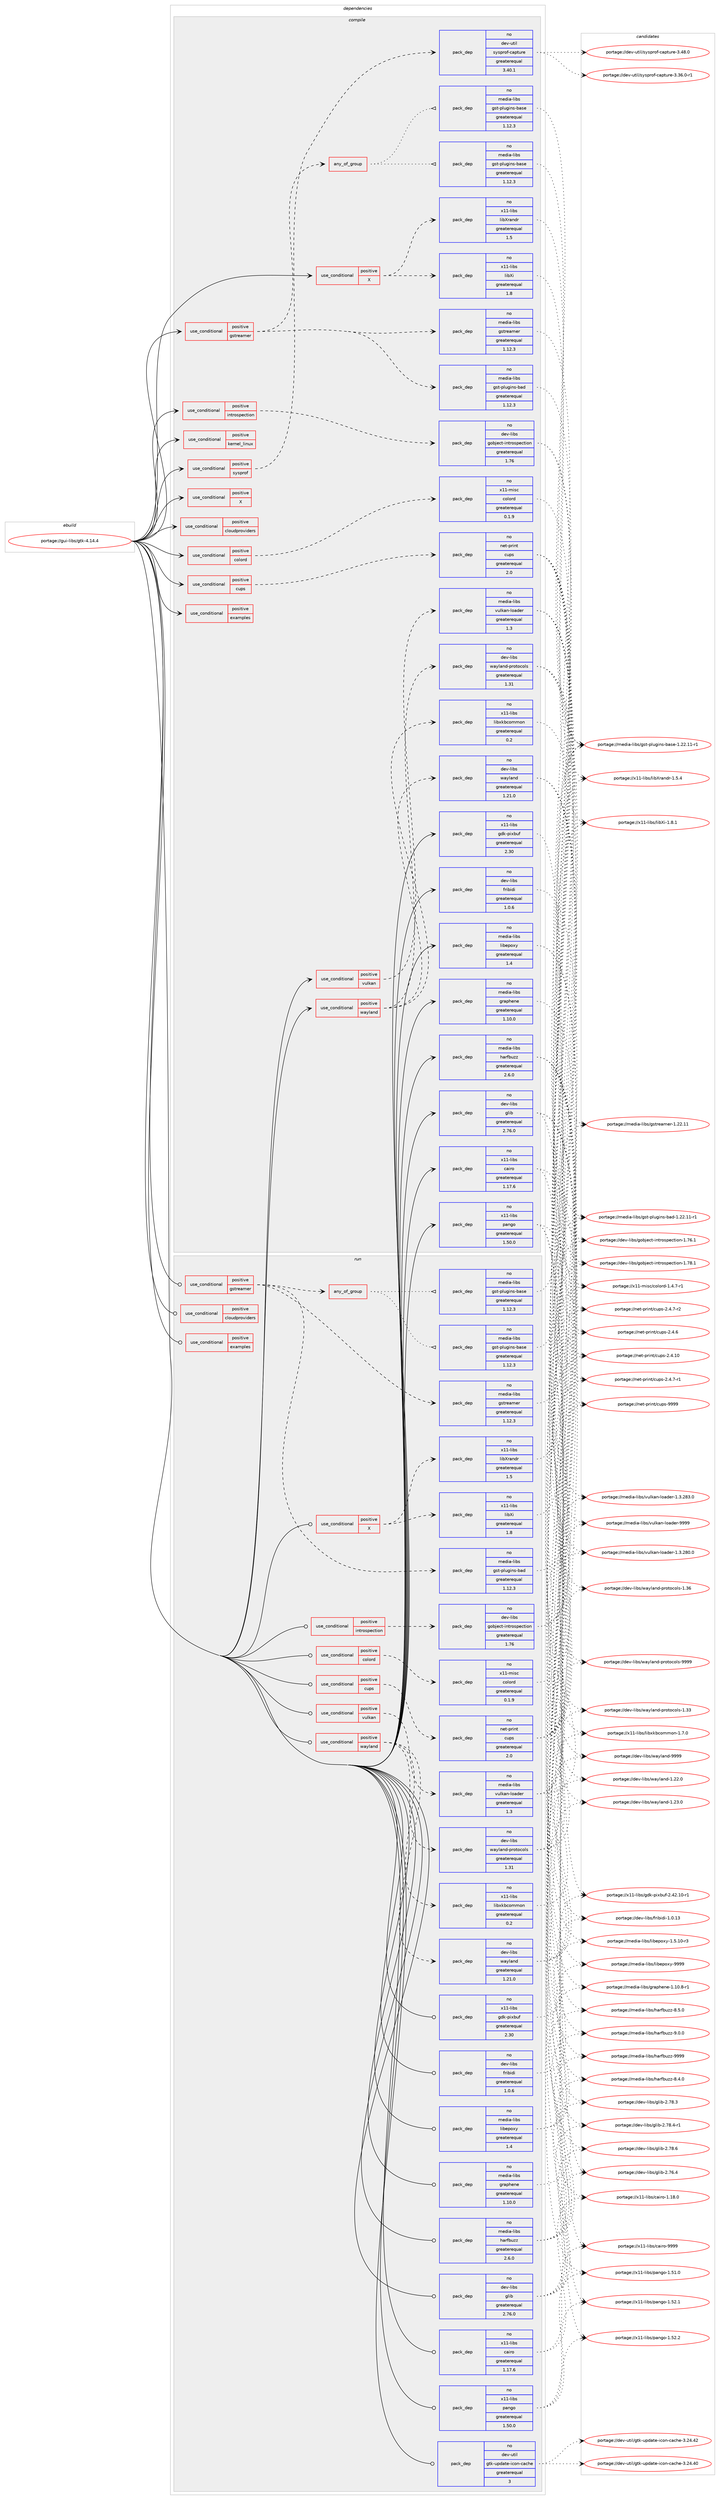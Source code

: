 digraph prolog {

# *************
# Graph options
# *************

newrank=true;
concentrate=true;
compound=true;
graph [rankdir=LR,fontname=Helvetica,fontsize=10,ranksep=1.5];#, ranksep=2.5, nodesep=0.2];
edge  [arrowhead=vee];
node  [fontname=Helvetica,fontsize=10];

# **********
# The ebuild
# **********

subgraph cluster_leftcol {
color=gray;
rank=same;
label=<<i>ebuild</i>>;
id [label="portage://gui-libs/gtk-4.14.4", color=red, width=4, href="../gui-libs/gtk-4.14.4.svg"];
}

# ****************
# The dependencies
# ****************

subgraph cluster_midcol {
color=gray;
label=<<i>dependencies</i>>;
subgraph cluster_compile {
fillcolor="#eeeeee";
style=filled;
label=<<i>compile</i>>;
subgraph cond64969 {
dependency121335 [label=<<TABLE BORDER="0" CELLBORDER="1" CELLSPACING="0" CELLPADDING="4"><TR><TD ROWSPAN="3" CELLPADDING="10">use_conditional</TD></TR><TR><TD>positive</TD></TR><TR><TD>X</TD></TR></TABLE>>, shape=none, color=red];
# *** BEGIN UNKNOWN DEPENDENCY TYPE (TODO) ***
# dependency121335 -> package_dependency(portage://gui-libs/gtk-4.14.4,install,no,media-libs,fontconfig,none,[,,],[],[])
# *** END UNKNOWN DEPENDENCY TYPE (TODO) ***

# *** BEGIN UNKNOWN DEPENDENCY TYPE (TODO) ***
# dependency121335 -> package_dependency(portage://gui-libs/gtk-4.14.4,install,no,media-libs,mesa,none,[,,],[],[use(enable(X),positive)])
# *** END UNKNOWN DEPENDENCY TYPE (TODO) ***

# *** BEGIN UNKNOWN DEPENDENCY TYPE (TODO) ***
# dependency121335 -> package_dependency(portage://gui-libs/gtk-4.14.4,install,no,x11-libs,libX11,none,[,,],[],[])
# *** END UNKNOWN DEPENDENCY TYPE (TODO) ***

subgraph pack54815 {
dependency121336 [label=<<TABLE BORDER="0" CELLBORDER="1" CELLSPACING="0" CELLPADDING="4" WIDTH="220"><TR><TD ROWSPAN="6" CELLPADDING="30">pack_dep</TD></TR><TR><TD WIDTH="110">no</TD></TR><TR><TD>x11-libs</TD></TR><TR><TD>libXi</TD></TR><TR><TD>greaterequal</TD></TR><TR><TD>1.8</TD></TR></TABLE>>, shape=none, color=blue];
}
dependency121335:e -> dependency121336:w [weight=20,style="dashed",arrowhead="vee"];
# *** BEGIN UNKNOWN DEPENDENCY TYPE (TODO) ***
# dependency121335 -> package_dependency(portage://gui-libs/gtk-4.14.4,install,no,x11-libs,libXext,none,[,,],[],[])
# *** END UNKNOWN DEPENDENCY TYPE (TODO) ***

subgraph pack54816 {
dependency121337 [label=<<TABLE BORDER="0" CELLBORDER="1" CELLSPACING="0" CELLPADDING="4" WIDTH="220"><TR><TD ROWSPAN="6" CELLPADDING="30">pack_dep</TD></TR><TR><TD WIDTH="110">no</TD></TR><TR><TD>x11-libs</TD></TR><TR><TD>libXrandr</TD></TR><TR><TD>greaterequal</TD></TR><TR><TD>1.5</TD></TR></TABLE>>, shape=none, color=blue];
}
dependency121335:e -> dependency121337:w [weight=20,style="dashed",arrowhead="vee"];
# *** BEGIN UNKNOWN DEPENDENCY TYPE (TODO) ***
# dependency121335 -> package_dependency(portage://gui-libs/gtk-4.14.4,install,no,x11-libs,libXcursor,none,[,,],[],[])
# *** END UNKNOWN DEPENDENCY TYPE (TODO) ***

# *** BEGIN UNKNOWN DEPENDENCY TYPE (TODO) ***
# dependency121335 -> package_dependency(portage://gui-libs/gtk-4.14.4,install,no,x11-libs,libXfixes,none,[,,],[],[])
# *** END UNKNOWN DEPENDENCY TYPE (TODO) ***

# *** BEGIN UNKNOWN DEPENDENCY TYPE (TODO) ***
# dependency121335 -> package_dependency(portage://gui-libs/gtk-4.14.4,install,no,x11-libs,libXdamage,none,[,,],[],[])
# *** END UNKNOWN DEPENDENCY TYPE (TODO) ***

# *** BEGIN UNKNOWN DEPENDENCY TYPE (TODO) ***
# dependency121335 -> package_dependency(portage://gui-libs/gtk-4.14.4,install,no,x11-libs,libXinerama,none,[,,],[],[])
# *** END UNKNOWN DEPENDENCY TYPE (TODO) ***

}
id:e -> dependency121335:w [weight=20,style="solid",arrowhead="vee"];
subgraph cond64970 {
dependency121338 [label=<<TABLE BORDER="0" CELLBORDER="1" CELLSPACING="0" CELLPADDING="4"><TR><TD ROWSPAN="3" CELLPADDING="10">use_conditional</TD></TR><TR><TD>positive</TD></TR><TR><TD>X</TD></TR></TABLE>>, shape=none, color=red];
# *** BEGIN UNKNOWN DEPENDENCY TYPE (TODO) ***
# dependency121338 -> package_dependency(portage://gui-libs/gtk-4.14.4,install,no,x11-base,xorg-proto,none,[,,],[],[])
# *** END UNKNOWN DEPENDENCY TYPE (TODO) ***

}
id:e -> dependency121338:w [weight=20,style="solid",arrowhead="vee"];
subgraph cond64971 {
dependency121339 [label=<<TABLE BORDER="0" CELLBORDER="1" CELLSPACING="0" CELLPADDING="4"><TR><TD ROWSPAN="3" CELLPADDING="10">use_conditional</TD></TR><TR><TD>positive</TD></TR><TR><TD>cloudproviders</TD></TR></TABLE>>, shape=none, color=red];
# *** BEGIN UNKNOWN DEPENDENCY TYPE (TODO) ***
# dependency121339 -> package_dependency(portage://gui-libs/gtk-4.14.4,install,no,net-libs,libcloudproviders,none,[,,],[],[])
# *** END UNKNOWN DEPENDENCY TYPE (TODO) ***

}
id:e -> dependency121339:w [weight=20,style="solid",arrowhead="vee"];
subgraph cond64972 {
dependency121340 [label=<<TABLE BORDER="0" CELLBORDER="1" CELLSPACING="0" CELLPADDING="4"><TR><TD ROWSPAN="3" CELLPADDING="10">use_conditional</TD></TR><TR><TD>positive</TD></TR><TR><TD>colord</TD></TR></TABLE>>, shape=none, color=red];
subgraph pack54817 {
dependency121341 [label=<<TABLE BORDER="0" CELLBORDER="1" CELLSPACING="0" CELLPADDING="4" WIDTH="220"><TR><TD ROWSPAN="6" CELLPADDING="30">pack_dep</TD></TR><TR><TD WIDTH="110">no</TD></TR><TR><TD>x11-misc</TD></TR><TR><TD>colord</TD></TR><TR><TD>greaterequal</TD></TR><TR><TD>0.1.9</TD></TR></TABLE>>, shape=none, color=blue];
}
dependency121340:e -> dependency121341:w [weight=20,style="dashed",arrowhead="vee"];
}
id:e -> dependency121340:w [weight=20,style="solid",arrowhead="vee"];
subgraph cond64973 {
dependency121342 [label=<<TABLE BORDER="0" CELLBORDER="1" CELLSPACING="0" CELLPADDING="4"><TR><TD ROWSPAN="3" CELLPADDING="10">use_conditional</TD></TR><TR><TD>positive</TD></TR><TR><TD>cups</TD></TR></TABLE>>, shape=none, color=red];
subgraph pack54818 {
dependency121343 [label=<<TABLE BORDER="0" CELLBORDER="1" CELLSPACING="0" CELLPADDING="4" WIDTH="220"><TR><TD ROWSPAN="6" CELLPADDING="30">pack_dep</TD></TR><TR><TD WIDTH="110">no</TD></TR><TR><TD>net-print</TD></TR><TR><TD>cups</TD></TR><TR><TD>greaterequal</TD></TR><TR><TD>2.0</TD></TR></TABLE>>, shape=none, color=blue];
}
dependency121342:e -> dependency121343:w [weight=20,style="dashed",arrowhead="vee"];
}
id:e -> dependency121342:w [weight=20,style="solid",arrowhead="vee"];
subgraph cond64974 {
dependency121344 [label=<<TABLE BORDER="0" CELLBORDER="1" CELLSPACING="0" CELLPADDING="4"><TR><TD ROWSPAN="3" CELLPADDING="10">use_conditional</TD></TR><TR><TD>positive</TD></TR><TR><TD>examples</TD></TR></TABLE>>, shape=none, color=red];
# *** BEGIN UNKNOWN DEPENDENCY TYPE (TODO) ***
# dependency121344 -> package_dependency(portage://gui-libs/gtk-4.14.4,install,no,gnome-base,librsvg,none,[,,],[slot(2)],[])
# *** END UNKNOWN DEPENDENCY TYPE (TODO) ***

}
id:e -> dependency121344:w [weight=20,style="solid",arrowhead="vee"];
subgraph cond64975 {
dependency121345 [label=<<TABLE BORDER="0" CELLBORDER="1" CELLSPACING="0" CELLPADDING="4"><TR><TD ROWSPAN="3" CELLPADDING="10">use_conditional</TD></TR><TR><TD>positive</TD></TR><TR><TD>gstreamer</TD></TR></TABLE>>, shape=none, color=red];
subgraph pack54819 {
dependency121346 [label=<<TABLE BORDER="0" CELLBORDER="1" CELLSPACING="0" CELLPADDING="4" WIDTH="220"><TR><TD ROWSPAN="6" CELLPADDING="30">pack_dep</TD></TR><TR><TD WIDTH="110">no</TD></TR><TR><TD>media-libs</TD></TR><TR><TD>gstreamer</TD></TR><TR><TD>greaterequal</TD></TR><TR><TD>1.12.3</TD></TR></TABLE>>, shape=none, color=blue];
}
dependency121345:e -> dependency121346:w [weight=20,style="dashed",arrowhead="vee"];
subgraph pack54820 {
dependency121347 [label=<<TABLE BORDER="0" CELLBORDER="1" CELLSPACING="0" CELLPADDING="4" WIDTH="220"><TR><TD ROWSPAN="6" CELLPADDING="30">pack_dep</TD></TR><TR><TD WIDTH="110">no</TD></TR><TR><TD>media-libs</TD></TR><TR><TD>gst-plugins-bad</TD></TR><TR><TD>greaterequal</TD></TR><TR><TD>1.12.3</TD></TR></TABLE>>, shape=none, color=blue];
}
dependency121345:e -> dependency121347:w [weight=20,style="dashed",arrowhead="vee"];
subgraph any1399 {
dependency121348 [label=<<TABLE BORDER="0" CELLBORDER="1" CELLSPACING="0" CELLPADDING="4"><TR><TD CELLPADDING="10">any_of_group</TD></TR></TABLE>>, shape=none, color=red];subgraph pack54821 {
dependency121349 [label=<<TABLE BORDER="0" CELLBORDER="1" CELLSPACING="0" CELLPADDING="4" WIDTH="220"><TR><TD ROWSPAN="6" CELLPADDING="30">pack_dep</TD></TR><TR><TD WIDTH="110">no</TD></TR><TR><TD>media-libs</TD></TR><TR><TD>gst-plugins-base</TD></TR><TR><TD>greaterequal</TD></TR><TR><TD>1.12.3</TD></TR></TABLE>>, shape=none, color=blue];
}
dependency121348:e -> dependency121349:w [weight=20,style="dotted",arrowhead="oinv"];
subgraph pack54822 {
dependency121350 [label=<<TABLE BORDER="0" CELLBORDER="1" CELLSPACING="0" CELLPADDING="4" WIDTH="220"><TR><TD ROWSPAN="6" CELLPADDING="30">pack_dep</TD></TR><TR><TD WIDTH="110">no</TD></TR><TR><TD>media-libs</TD></TR><TR><TD>gst-plugins-base</TD></TR><TR><TD>greaterequal</TD></TR><TR><TD>1.12.3</TD></TR></TABLE>>, shape=none, color=blue];
}
dependency121348:e -> dependency121350:w [weight=20,style="dotted",arrowhead="oinv"];
}
dependency121345:e -> dependency121348:w [weight=20,style="dashed",arrowhead="vee"];
}
id:e -> dependency121345:w [weight=20,style="solid",arrowhead="vee"];
subgraph cond64976 {
dependency121351 [label=<<TABLE BORDER="0" CELLBORDER="1" CELLSPACING="0" CELLPADDING="4"><TR><TD ROWSPAN="3" CELLPADDING="10">use_conditional</TD></TR><TR><TD>positive</TD></TR><TR><TD>introspection</TD></TR></TABLE>>, shape=none, color=red];
subgraph pack54823 {
dependency121352 [label=<<TABLE BORDER="0" CELLBORDER="1" CELLSPACING="0" CELLPADDING="4" WIDTH="220"><TR><TD ROWSPAN="6" CELLPADDING="30">pack_dep</TD></TR><TR><TD WIDTH="110">no</TD></TR><TR><TD>dev-libs</TD></TR><TR><TD>gobject-introspection</TD></TR><TR><TD>greaterequal</TD></TR><TR><TD>1.76</TD></TR></TABLE>>, shape=none, color=blue];
}
dependency121351:e -> dependency121352:w [weight=20,style="dashed",arrowhead="vee"];
}
id:e -> dependency121351:w [weight=20,style="solid",arrowhead="vee"];
subgraph cond64977 {
dependency121353 [label=<<TABLE BORDER="0" CELLBORDER="1" CELLSPACING="0" CELLPADDING="4"><TR><TD ROWSPAN="3" CELLPADDING="10">use_conditional</TD></TR><TR><TD>positive</TD></TR><TR><TD>kernel_linux</TD></TR></TABLE>>, shape=none, color=red];
# *** BEGIN UNKNOWN DEPENDENCY TYPE (TODO) ***
# dependency121353 -> package_dependency(portage://gui-libs/gtk-4.14.4,install,no,x11-libs,libdrm,none,[,,],[],[])
# *** END UNKNOWN DEPENDENCY TYPE (TODO) ***

# *** BEGIN UNKNOWN DEPENDENCY TYPE (TODO) ***
# dependency121353 -> package_dependency(portage://gui-libs/gtk-4.14.4,install,no,sys-kernel,linux-headers,none,[,,],[],[])
# *** END UNKNOWN DEPENDENCY TYPE (TODO) ***

}
id:e -> dependency121353:w [weight=20,style="solid",arrowhead="vee"];
subgraph cond64978 {
dependency121354 [label=<<TABLE BORDER="0" CELLBORDER="1" CELLSPACING="0" CELLPADDING="4"><TR><TD ROWSPAN="3" CELLPADDING="10">use_conditional</TD></TR><TR><TD>positive</TD></TR><TR><TD>sysprof</TD></TR></TABLE>>, shape=none, color=red];
subgraph pack54824 {
dependency121355 [label=<<TABLE BORDER="0" CELLBORDER="1" CELLSPACING="0" CELLPADDING="4" WIDTH="220"><TR><TD ROWSPAN="6" CELLPADDING="30">pack_dep</TD></TR><TR><TD WIDTH="110">no</TD></TR><TR><TD>dev-util</TD></TR><TR><TD>sysprof-capture</TD></TR><TR><TD>greaterequal</TD></TR><TR><TD>3.40.1</TD></TR></TABLE>>, shape=none, color=blue];
}
dependency121354:e -> dependency121355:w [weight=20,style="dashed",arrowhead="vee"];
}
id:e -> dependency121354:w [weight=20,style="solid",arrowhead="vee"];
subgraph cond64979 {
dependency121356 [label=<<TABLE BORDER="0" CELLBORDER="1" CELLSPACING="0" CELLPADDING="4"><TR><TD ROWSPAN="3" CELLPADDING="10">use_conditional</TD></TR><TR><TD>positive</TD></TR><TR><TD>vulkan</TD></TR></TABLE>>, shape=none, color=red];
subgraph pack54825 {
dependency121357 [label=<<TABLE BORDER="0" CELLBORDER="1" CELLSPACING="0" CELLPADDING="4" WIDTH="220"><TR><TD ROWSPAN="6" CELLPADDING="30">pack_dep</TD></TR><TR><TD WIDTH="110">no</TD></TR><TR><TD>media-libs</TD></TR><TR><TD>vulkan-loader</TD></TR><TR><TD>greaterequal</TD></TR><TR><TD>1.3</TD></TR></TABLE>>, shape=none, color=blue];
}
dependency121356:e -> dependency121357:w [weight=20,style="dashed",arrowhead="vee"];
}
id:e -> dependency121356:w [weight=20,style="solid",arrowhead="vee"];
subgraph cond64980 {
dependency121358 [label=<<TABLE BORDER="0" CELLBORDER="1" CELLSPACING="0" CELLPADDING="4"><TR><TD ROWSPAN="3" CELLPADDING="10">use_conditional</TD></TR><TR><TD>positive</TD></TR><TR><TD>wayland</TD></TR></TABLE>>, shape=none, color=red];
subgraph pack54826 {
dependency121359 [label=<<TABLE BORDER="0" CELLBORDER="1" CELLSPACING="0" CELLPADDING="4" WIDTH="220"><TR><TD ROWSPAN="6" CELLPADDING="30">pack_dep</TD></TR><TR><TD WIDTH="110">no</TD></TR><TR><TD>dev-libs</TD></TR><TR><TD>wayland</TD></TR><TR><TD>greaterequal</TD></TR><TR><TD>1.21.0</TD></TR></TABLE>>, shape=none, color=blue];
}
dependency121358:e -> dependency121359:w [weight=20,style="dashed",arrowhead="vee"];
subgraph pack54827 {
dependency121360 [label=<<TABLE BORDER="0" CELLBORDER="1" CELLSPACING="0" CELLPADDING="4" WIDTH="220"><TR><TD ROWSPAN="6" CELLPADDING="30">pack_dep</TD></TR><TR><TD WIDTH="110">no</TD></TR><TR><TD>dev-libs</TD></TR><TR><TD>wayland-protocols</TD></TR><TR><TD>greaterequal</TD></TR><TR><TD>1.31</TD></TR></TABLE>>, shape=none, color=blue];
}
dependency121358:e -> dependency121360:w [weight=20,style="dashed",arrowhead="vee"];
# *** BEGIN UNKNOWN DEPENDENCY TYPE (TODO) ***
# dependency121358 -> package_dependency(portage://gui-libs/gtk-4.14.4,install,no,media-libs,mesa,none,[,,],[],[use(enable(wayland),none)])
# *** END UNKNOWN DEPENDENCY TYPE (TODO) ***

subgraph pack54828 {
dependency121361 [label=<<TABLE BORDER="0" CELLBORDER="1" CELLSPACING="0" CELLPADDING="4" WIDTH="220"><TR><TD ROWSPAN="6" CELLPADDING="30">pack_dep</TD></TR><TR><TD WIDTH="110">no</TD></TR><TR><TD>x11-libs</TD></TR><TR><TD>libxkbcommon</TD></TR><TR><TD>greaterequal</TD></TR><TR><TD>0.2</TD></TR></TABLE>>, shape=none, color=blue];
}
dependency121358:e -> dependency121361:w [weight=20,style="dashed",arrowhead="vee"];
}
id:e -> dependency121358:w [weight=20,style="solid",arrowhead="vee"];
# *** BEGIN UNKNOWN DEPENDENCY TYPE (TODO) ***
# id -> package_dependency(portage://gui-libs/gtk-4.14.4,install,no,app-text,iso-codes,none,[,,],[],[])
# *** END UNKNOWN DEPENDENCY TYPE (TODO) ***

subgraph pack54829 {
dependency121362 [label=<<TABLE BORDER="0" CELLBORDER="1" CELLSPACING="0" CELLPADDING="4" WIDTH="220"><TR><TD ROWSPAN="6" CELLPADDING="30">pack_dep</TD></TR><TR><TD WIDTH="110">no</TD></TR><TR><TD>dev-libs</TD></TR><TR><TD>fribidi</TD></TR><TR><TD>greaterequal</TD></TR><TR><TD>1.0.6</TD></TR></TABLE>>, shape=none, color=blue];
}
id:e -> dependency121362:w [weight=20,style="solid",arrowhead="vee"];
subgraph pack54830 {
dependency121363 [label=<<TABLE BORDER="0" CELLBORDER="1" CELLSPACING="0" CELLPADDING="4" WIDTH="220"><TR><TD ROWSPAN="6" CELLPADDING="30">pack_dep</TD></TR><TR><TD WIDTH="110">no</TD></TR><TR><TD>dev-libs</TD></TR><TR><TD>glib</TD></TR><TR><TD>greaterequal</TD></TR><TR><TD>2.76.0</TD></TR></TABLE>>, shape=none, color=blue];
}
id:e -> dependency121363:w [weight=20,style="solid",arrowhead="vee"];
subgraph pack54831 {
dependency121364 [label=<<TABLE BORDER="0" CELLBORDER="1" CELLSPACING="0" CELLPADDING="4" WIDTH="220"><TR><TD ROWSPAN="6" CELLPADDING="30">pack_dep</TD></TR><TR><TD WIDTH="110">no</TD></TR><TR><TD>media-libs</TD></TR><TR><TD>graphene</TD></TR><TR><TD>greaterequal</TD></TR><TR><TD>1.10.0</TD></TR></TABLE>>, shape=none, color=blue];
}
id:e -> dependency121364:w [weight=20,style="solid",arrowhead="vee"];
subgraph pack54832 {
dependency121365 [label=<<TABLE BORDER="0" CELLBORDER="1" CELLSPACING="0" CELLPADDING="4" WIDTH="220"><TR><TD ROWSPAN="6" CELLPADDING="30">pack_dep</TD></TR><TR><TD WIDTH="110">no</TD></TR><TR><TD>media-libs</TD></TR><TR><TD>harfbuzz</TD></TR><TR><TD>greaterequal</TD></TR><TR><TD>2.6.0</TD></TR></TABLE>>, shape=none, color=blue];
}
id:e -> dependency121365:w [weight=20,style="solid",arrowhead="vee"];
subgraph pack54833 {
dependency121366 [label=<<TABLE BORDER="0" CELLBORDER="1" CELLSPACING="0" CELLPADDING="4" WIDTH="220"><TR><TD ROWSPAN="6" CELLPADDING="30">pack_dep</TD></TR><TR><TD WIDTH="110">no</TD></TR><TR><TD>media-libs</TD></TR><TR><TD>libepoxy</TD></TR><TR><TD>greaterequal</TD></TR><TR><TD>1.4</TD></TR></TABLE>>, shape=none, color=blue];
}
id:e -> dependency121366:w [weight=20,style="solid",arrowhead="vee"];
# *** BEGIN UNKNOWN DEPENDENCY TYPE (TODO) ***
# id -> package_dependency(portage://gui-libs/gtk-4.14.4,install,no,media-libs,libjpeg-turbo,none,[,,],any_same_slot,[])
# *** END UNKNOWN DEPENDENCY TYPE (TODO) ***

# *** BEGIN UNKNOWN DEPENDENCY TYPE (TODO) ***
# id -> package_dependency(portage://gui-libs/gtk-4.14.4,install,no,media-libs,libpng,none,[,,],any_same_slot,[])
# *** END UNKNOWN DEPENDENCY TYPE (TODO) ***

# *** BEGIN UNKNOWN DEPENDENCY TYPE (TODO) ***
# id -> package_dependency(portage://gui-libs/gtk-4.14.4,install,no,media-libs,tiff,none,[,,],any_same_slot,[])
# *** END UNKNOWN DEPENDENCY TYPE (TODO) ***

subgraph pack54834 {
dependency121367 [label=<<TABLE BORDER="0" CELLBORDER="1" CELLSPACING="0" CELLPADDING="4" WIDTH="220"><TR><TD ROWSPAN="6" CELLPADDING="30">pack_dep</TD></TR><TR><TD WIDTH="110">no</TD></TR><TR><TD>x11-libs</TD></TR><TR><TD>cairo</TD></TR><TR><TD>greaterequal</TD></TR><TR><TD>1.17.6</TD></TR></TABLE>>, shape=none, color=blue];
}
id:e -> dependency121367:w [weight=20,style="solid",arrowhead="vee"];
subgraph pack54835 {
dependency121368 [label=<<TABLE BORDER="0" CELLBORDER="1" CELLSPACING="0" CELLPADDING="4" WIDTH="220"><TR><TD ROWSPAN="6" CELLPADDING="30">pack_dep</TD></TR><TR><TD WIDTH="110">no</TD></TR><TR><TD>x11-libs</TD></TR><TR><TD>gdk-pixbuf</TD></TR><TR><TD>greaterequal</TD></TR><TR><TD>2.30</TD></TR></TABLE>>, shape=none, color=blue];
}
id:e -> dependency121368:w [weight=20,style="solid",arrowhead="vee"];
subgraph pack54836 {
dependency121369 [label=<<TABLE BORDER="0" CELLBORDER="1" CELLSPACING="0" CELLPADDING="4" WIDTH="220"><TR><TD ROWSPAN="6" CELLPADDING="30">pack_dep</TD></TR><TR><TD WIDTH="110">no</TD></TR><TR><TD>x11-libs</TD></TR><TR><TD>pango</TD></TR><TR><TD>greaterequal</TD></TR><TR><TD>1.50.0</TD></TR></TABLE>>, shape=none, color=blue];
}
id:e -> dependency121369:w [weight=20,style="solid",arrowhead="vee"];
# *** BEGIN UNKNOWN DEPENDENCY TYPE (TODO) ***
# id -> package_dependency(portage://gui-libs/gtk-4.14.4,install,no,x11-misc,shared-mime-info,none,[,,],[],[])
# *** END UNKNOWN DEPENDENCY TYPE (TODO) ***

}
subgraph cluster_compileandrun {
fillcolor="#eeeeee";
style=filled;
label=<<i>compile and run</i>>;
}
subgraph cluster_run {
fillcolor="#eeeeee";
style=filled;
label=<<i>run</i>>;
subgraph cond64981 {
dependency121370 [label=<<TABLE BORDER="0" CELLBORDER="1" CELLSPACING="0" CELLPADDING="4"><TR><TD ROWSPAN="3" CELLPADDING="10">use_conditional</TD></TR><TR><TD>positive</TD></TR><TR><TD>X</TD></TR></TABLE>>, shape=none, color=red];
# *** BEGIN UNKNOWN DEPENDENCY TYPE (TODO) ***
# dependency121370 -> package_dependency(portage://gui-libs/gtk-4.14.4,run,no,media-libs,fontconfig,none,[,,],[],[])
# *** END UNKNOWN DEPENDENCY TYPE (TODO) ***

# *** BEGIN UNKNOWN DEPENDENCY TYPE (TODO) ***
# dependency121370 -> package_dependency(portage://gui-libs/gtk-4.14.4,run,no,media-libs,mesa,none,[,,],[],[use(enable(X),positive)])
# *** END UNKNOWN DEPENDENCY TYPE (TODO) ***

# *** BEGIN UNKNOWN DEPENDENCY TYPE (TODO) ***
# dependency121370 -> package_dependency(portage://gui-libs/gtk-4.14.4,run,no,x11-libs,libX11,none,[,,],[],[])
# *** END UNKNOWN DEPENDENCY TYPE (TODO) ***

subgraph pack54837 {
dependency121371 [label=<<TABLE BORDER="0" CELLBORDER="1" CELLSPACING="0" CELLPADDING="4" WIDTH="220"><TR><TD ROWSPAN="6" CELLPADDING="30">pack_dep</TD></TR><TR><TD WIDTH="110">no</TD></TR><TR><TD>x11-libs</TD></TR><TR><TD>libXi</TD></TR><TR><TD>greaterequal</TD></TR><TR><TD>1.8</TD></TR></TABLE>>, shape=none, color=blue];
}
dependency121370:e -> dependency121371:w [weight=20,style="dashed",arrowhead="vee"];
# *** BEGIN UNKNOWN DEPENDENCY TYPE (TODO) ***
# dependency121370 -> package_dependency(portage://gui-libs/gtk-4.14.4,run,no,x11-libs,libXext,none,[,,],[],[])
# *** END UNKNOWN DEPENDENCY TYPE (TODO) ***

subgraph pack54838 {
dependency121372 [label=<<TABLE BORDER="0" CELLBORDER="1" CELLSPACING="0" CELLPADDING="4" WIDTH="220"><TR><TD ROWSPAN="6" CELLPADDING="30">pack_dep</TD></TR><TR><TD WIDTH="110">no</TD></TR><TR><TD>x11-libs</TD></TR><TR><TD>libXrandr</TD></TR><TR><TD>greaterequal</TD></TR><TR><TD>1.5</TD></TR></TABLE>>, shape=none, color=blue];
}
dependency121370:e -> dependency121372:w [weight=20,style="dashed",arrowhead="vee"];
# *** BEGIN UNKNOWN DEPENDENCY TYPE (TODO) ***
# dependency121370 -> package_dependency(portage://gui-libs/gtk-4.14.4,run,no,x11-libs,libXcursor,none,[,,],[],[])
# *** END UNKNOWN DEPENDENCY TYPE (TODO) ***

# *** BEGIN UNKNOWN DEPENDENCY TYPE (TODO) ***
# dependency121370 -> package_dependency(portage://gui-libs/gtk-4.14.4,run,no,x11-libs,libXfixes,none,[,,],[],[])
# *** END UNKNOWN DEPENDENCY TYPE (TODO) ***

# *** BEGIN UNKNOWN DEPENDENCY TYPE (TODO) ***
# dependency121370 -> package_dependency(portage://gui-libs/gtk-4.14.4,run,no,x11-libs,libXdamage,none,[,,],[],[])
# *** END UNKNOWN DEPENDENCY TYPE (TODO) ***

# *** BEGIN UNKNOWN DEPENDENCY TYPE (TODO) ***
# dependency121370 -> package_dependency(portage://gui-libs/gtk-4.14.4,run,no,x11-libs,libXinerama,none,[,,],[],[])
# *** END UNKNOWN DEPENDENCY TYPE (TODO) ***

}
id:e -> dependency121370:w [weight=20,style="solid",arrowhead="odot"];
subgraph cond64982 {
dependency121373 [label=<<TABLE BORDER="0" CELLBORDER="1" CELLSPACING="0" CELLPADDING="4"><TR><TD ROWSPAN="3" CELLPADDING="10">use_conditional</TD></TR><TR><TD>positive</TD></TR><TR><TD>cloudproviders</TD></TR></TABLE>>, shape=none, color=red];
# *** BEGIN UNKNOWN DEPENDENCY TYPE (TODO) ***
# dependency121373 -> package_dependency(portage://gui-libs/gtk-4.14.4,run,no,net-libs,libcloudproviders,none,[,,],[],[])
# *** END UNKNOWN DEPENDENCY TYPE (TODO) ***

}
id:e -> dependency121373:w [weight=20,style="solid",arrowhead="odot"];
subgraph cond64983 {
dependency121374 [label=<<TABLE BORDER="0" CELLBORDER="1" CELLSPACING="0" CELLPADDING="4"><TR><TD ROWSPAN="3" CELLPADDING="10">use_conditional</TD></TR><TR><TD>positive</TD></TR><TR><TD>colord</TD></TR></TABLE>>, shape=none, color=red];
subgraph pack54839 {
dependency121375 [label=<<TABLE BORDER="0" CELLBORDER="1" CELLSPACING="0" CELLPADDING="4" WIDTH="220"><TR><TD ROWSPAN="6" CELLPADDING="30">pack_dep</TD></TR><TR><TD WIDTH="110">no</TD></TR><TR><TD>x11-misc</TD></TR><TR><TD>colord</TD></TR><TR><TD>greaterequal</TD></TR><TR><TD>0.1.9</TD></TR></TABLE>>, shape=none, color=blue];
}
dependency121374:e -> dependency121375:w [weight=20,style="dashed",arrowhead="vee"];
}
id:e -> dependency121374:w [weight=20,style="solid",arrowhead="odot"];
subgraph cond64984 {
dependency121376 [label=<<TABLE BORDER="0" CELLBORDER="1" CELLSPACING="0" CELLPADDING="4"><TR><TD ROWSPAN="3" CELLPADDING="10">use_conditional</TD></TR><TR><TD>positive</TD></TR><TR><TD>cups</TD></TR></TABLE>>, shape=none, color=red];
subgraph pack54840 {
dependency121377 [label=<<TABLE BORDER="0" CELLBORDER="1" CELLSPACING="0" CELLPADDING="4" WIDTH="220"><TR><TD ROWSPAN="6" CELLPADDING="30">pack_dep</TD></TR><TR><TD WIDTH="110">no</TD></TR><TR><TD>net-print</TD></TR><TR><TD>cups</TD></TR><TR><TD>greaterequal</TD></TR><TR><TD>2.0</TD></TR></TABLE>>, shape=none, color=blue];
}
dependency121376:e -> dependency121377:w [weight=20,style="dashed",arrowhead="vee"];
}
id:e -> dependency121376:w [weight=20,style="solid",arrowhead="odot"];
subgraph cond64985 {
dependency121378 [label=<<TABLE BORDER="0" CELLBORDER="1" CELLSPACING="0" CELLPADDING="4"><TR><TD ROWSPAN="3" CELLPADDING="10">use_conditional</TD></TR><TR><TD>positive</TD></TR><TR><TD>examples</TD></TR></TABLE>>, shape=none, color=red];
# *** BEGIN UNKNOWN DEPENDENCY TYPE (TODO) ***
# dependency121378 -> package_dependency(portage://gui-libs/gtk-4.14.4,run,no,gnome-base,librsvg,none,[,,],[slot(2)],[])
# *** END UNKNOWN DEPENDENCY TYPE (TODO) ***

}
id:e -> dependency121378:w [weight=20,style="solid",arrowhead="odot"];
subgraph cond64986 {
dependency121379 [label=<<TABLE BORDER="0" CELLBORDER="1" CELLSPACING="0" CELLPADDING="4"><TR><TD ROWSPAN="3" CELLPADDING="10">use_conditional</TD></TR><TR><TD>positive</TD></TR><TR><TD>gstreamer</TD></TR></TABLE>>, shape=none, color=red];
subgraph pack54841 {
dependency121380 [label=<<TABLE BORDER="0" CELLBORDER="1" CELLSPACING="0" CELLPADDING="4" WIDTH="220"><TR><TD ROWSPAN="6" CELLPADDING="30">pack_dep</TD></TR><TR><TD WIDTH="110">no</TD></TR><TR><TD>media-libs</TD></TR><TR><TD>gstreamer</TD></TR><TR><TD>greaterequal</TD></TR><TR><TD>1.12.3</TD></TR></TABLE>>, shape=none, color=blue];
}
dependency121379:e -> dependency121380:w [weight=20,style="dashed",arrowhead="vee"];
subgraph pack54842 {
dependency121381 [label=<<TABLE BORDER="0" CELLBORDER="1" CELLSPACING="0" CELLPADDING="4" WIDTH="220"><TR><TD ROWSPAN="6" CELLPADDING="30">pack_dep</TD></TR><TR><TD WIDTH="110">no</TD></TR><TR><TD>media-libs</TD></TR><TR><TD>gst-plugins-bad</TD></TR><TR><TD>greaterequal</TD></TR><TR><TD>1.12.3</TD></TR></TABLE>>, shape=none, color=blue];
}
dependency121379:e -> dependency121381:w [weight=20,style="dashed",arrowhead="vee"];
subgraph any1400 {
dependency121382 [label=<<TABLE BORDER="0" CELLBORDER="1" CELLSPACING="0" CELLPADDING="4"><TR><TD CELLPADDING="10">any_of_group</TD></TR></TABLE>>, shape=none, color=red];subgraph pack54843 {
dependency121383 [label=<<TABLE BORDER="0" CELLBORDER="1" CELLSPACING="0" CELLPADDING="4" WIDTH="220"><TR><TD ROWSPAN="6" CELLPADDING="30">pack_dep</TD></TR><TR><TD WIDTH="110">no</TD></TR><TR><TD>media-libs</TD></TR><TR><TD>gst-plugins-base</TD></TR><TR><TD>greaterequal</TD></TR><TR><TD>1.12.3</TD></TR></TABLE>>, shape=none, color=blue];
}
dependency121382:e -> dependency121383:w [weight=20,style="dotted",arrowhead="oinv"];
subgraph pack54844 {
dependency121384 [label=<<TABLE BORDER="0" CELLBORDER="1" CELLSPACING="0" CELLPADDING="4" WIDTH="220"><TR><TD ROWSPAN="6" CELLPADDING="30">pack_dep</TD></TR><TR><TD WIDTH="110">no</TD></TR><TR><TD>media-libs</TD></TR><TR><TD>gst-plugins-base</TD></TR><TR><TD>greaterequal</TD></TR><TR><TD>1.12.3</TD></TR></TABLE>>, shape=none, color=blue];
}
dependency121382:e -> dependency121384:w [weight=20,style="dotted",arrowhead="oinv"];
}
dependency121379:e -> dependency121382:w [weight=20,style="dashed",arrowhead="vee"];
}
id:e -> dependency121379:w [weight=20,style="solid",arrowhead="odot"];
subgraph cond64987 {
dependency121385 [label=<<TABLE BORDER="0" CELLBORDER="1" CELLSPACING="0" CELLPADDING="4"><TR><TD ROWSPAN="3" CELLPADDING="10">use_conditional</TD></TR><TR><TD>positive</TD></TR><TR><TD>introspection</TD></TR></TABLE>>, shape=none, color=red];
subgraph pack54845 {
dependency121386 [label=<<TABLE BORDER="0" CELLBORDER="1" CELLSPACING="0" CELLPADDING="4" WIDTH="220"><TR><TD ROWSPAN="6" CELLPADDING="30">pack_dep</TD></TR><TR><TD WIDTH="110">no</TD></TR><TR><TD>dev-libs</TD></TR><TR><TD>gobject-introspection</TD></TR><TR><TD>greaterequal</TD></TR><TR><TD>1.76</TD></TR></TABLE>>, shape=none, color=blue];
}
dependency121385:e -> dependency121386:w [weight=20,style="dashed",arrowhead="vee"];
}
id:e -> dependency121385:w [weight=20,style="solid",arrowhead="odot"];
subgraph cond64988 {
dependency121387 [label=<<TABLE BORDER="0" CELLBORDER="1" CELLSPACING="0" CELLPADDING="4"><TR><TD ROWSPAN="3" CELLPADDING="10">use_conditional</TD></TR><TR><TD>positive</TD></TR><TR><TD>vulkan</TD></TR></TABLE>>, shape=none, color=red];
subgraph pack54846 {
dependency121388 [label=<<TABLE BORDER="0" CELLBORDER="1" CELLSPACING="0" CELLPADDING="4" WIDTH="220"><TR><TD ROWSPAN="6" CELLPADDING="30">pack_dep</TD></TR><TR><TD WIDTH="110">no</TD></TR><TR><TD>media-libs</TD></TR><TR><TD>vulkan-loader</TD></TR><TR><TD>greaterequal</TD></TR><TR><TD>1.3</TD></TR></TABLE>>, shape=none, color=blue];
}
dependency121387:e -> dependency121388:w [weight=20,style="dashed",arrowhead="vee"];
}
id:e -> dependency121387:w [weight=20,style="solid",arrowhead="odot"];
subgraph cond64989 {
dependency121389 [label=<<TABLE BORDER="0" CELLBORDER="1" CELLSPACING="0" CELLPADDING="4"><TR><TD ROWSPAN="3" CELLPADDING="10">use_conditional</TD></TR><TR><TD>positive</TD></TR><TR><TD>wayland</TD></TR></TABLE>>, shape=none, color=red];
subgraph pack54847 {
dependency121390 [label=<<TABLE BORDER="0" CELLBORDER="1" CELLSPACING="0" CELLPADDING="4" WIDTH="220"><TR><TD ROWSPAN="6" CELLPADDING="30">pack_dep</TD></TR><TR><TD WIDTH="110">no</TD></TR><TR><TD>dev-libs</TD></TR><TR><TD>wayland</TD></TR><TR><TD>greaterequal</TD></TR><TR><TD>1.21.0</TD></TR></TABLE>>, shape=none, color=blue];
}
dependency121389:e -> dependency121390:w [weight=20,style="dashed",arrowhead="vee"];
subgraph pack54848 {
dependency121391 [label=<<TABLE BORDER="0" CELLBORDER="1" CELLSPACING="0" CELLPADDING="4" WIDTH="220"><TR><TD ROWSPAN="6" CELLPADDING="30">pack_dep</TD></TR><TR><TD WIDTH="110">no</TD></TR><TR><TD>dev-libs</TD></TR><TR><TD>wayland-protocols</TD></TR><TR><TD>greaterequal</TD></TR><TR><TD>1.31</TD></TR></TABLE>>, shape=none, color=blue];
}
dependency121389:e -> dependency121391:w [weight=20,style="dashed",arrowhead="vee"];
# *** BEGIN UNKNOWN DEPENDENCY TYPE (TODO) ***
# dependency121389 -> package_dependency(portage://gui-libs/gtk-4.14.4,run,no,media-libs,mesa,none,[,,],[],[use(enable(wayland),none)])
# *** END UNKNOWN DEPENDENCY TYPE (TODO) ***

subgraph pack54849 {
dependency121392 [label=<<TABLE BORDER="0" CELLBORDER="1" CELLSPACING="0" CELLPADDING="4" WIDTH="220"><TR><TD ROWSPAN="6" CELLPADDING="30">pack_dep</TD></TR><TR><TD WIDTH="110">no</TD></TR><TR><TD>x11-libs</TD></TR><TR><TD>libxkbcommon</TD></TR><TR><TD>greaterequal</TD></TR><TR><TD>0.2</TD></TR></TABLE>>, shape=none, color=blue];
}
dependency121389:e -> dependency121392:w [weight=20,style="dashed",arrowhead="vee"];
}
id:e -> dependency121389:w [weight=20,style="solid",arrowhead="odot"];
# *** BEGIN UNKNOWN DEPENDENCY TYPE (TODO) ***
# id -> package_dependency(portage://gui-libs/gtk-4.14.4,run,no,app-text,iso-codes,none,[,,],[],[])
# *** END UNKNOWN DEPENDENCY TYPE (TODO) ***

subgraph pack54850 {
dependency121393 [label=<<TABLE BORDER="0" CELLBORDER="1" CELLSPACING="0" CELLPADDING="4" WIDTH="220"><TR><TD ROWSPAN="6" CELLPADDING="30">pack_dep</TD></TR><TR><TD WIDTH="110">no</TD></TR><TR><TD>dev-libs</TD></TR><TR><TD>fribidi</TD></TR><TR><TD>greaterequal</TD></TR><TR><TD>1.0.6</TD></TR></TABLE>>, shape=none, color=blue];
}
id:e -> dependency121393:w [weight=20,style="solid",arrowhead="odot"];
subgraph pack54851 {
dependency121394 [label=<<TABLE BORDER="0" CELLBORDER="1" CELLSPACING="0" CELLPADDING="4" WIDTH="220"><TR><TD ROWSPAN="6" CELLPADDING="30">pack_dep</TD></TR><TR><TD WIDTH="110">no</TD></TR><TR><TD>dev-libs</TD></TR><TR><TD>glib</TD></TR><TR><TD>greaterequal</TD></TR><TR><TD>2.76.0</TD></TR></TABLE>>, shape=none, color=blue];
}
id:e -> dependency121394:w [weight=20,style="solid",arrowhead="odot"];
subgraph pack54852 {
dependency121395 [label=<<TABLE BORDER="0" CELLBORDER="1" CELLSPACING="0" CELLPADDING="4" WIDTH="220"><TR><TD ROWSPAN="6" CELLPADDING="30">pack_dep</TD></TR><TR><TD WIDTH="110">no</TD></TR><TR><TD>dev-util</TD></TR><TR><TD>gtk-update-icon-cache</TD></TR><TR><TD>greaterequal</TD></TR><TR><TD>3</TD></TR></TABLE>>, shape=none, color=blue];
}
id:e -> dependency121395:w [weight=20,style="solid",arrowhead="odot"];
subgraph pack54853 {
dependency121396 [label=<<TABLE BORDER="0" CELLBORDER="1" CELLSPACING="0" CELLPADDING="4" WIDTH="220"><TR><TD ROWSPAN="6" CELLPADDING="30">pack_dep</TD></TR><TR><TD WIDTH="110">no</TD></TR><TR><TD>media-libs</TD></TR><TR><TD>graphene</TD></TR><TR><TD>greaterequal</TD></TR><TR><TD>1.10.0</TD></TR></TABLE>>, shape=none, color=blue];
}
id:e -> dependency121396:w [weight=20,style="solid",arrowhead="odot"];
subgraph pack54854 {
dependency121397 [label=<<TABLE BORDER="0" CELLBORDER="1" CELLSPACING="0" CELLPADDING="4" WIDTH="220"><TR><TD ROWSPAN="6" CELLPADDING="30">pack_dep</TD></TR><TR><TD WIDTH="110">no</TD></TR><TR><TD>media-libs</TD></TR><TR><TD>harfbuzz</TD></TR><TR><TD>greaterequal</TD></TR><TR><TD>2.6.0</TD></TR></TABLE>>, shape=none, color=blue];
}
id:e -> dependency121397:w [weight=20,style="solid",arrowhead="odot"];
subgraph pack54855 {
dependency121398 [label=<<TABLE BORDER="0" CELLBORDER="1" CELLSPACING="0" CELLPADDING="4" WIDTH="220"><TR><TD ROWSPAN="6" CELLPADDING="30">pack_dep</TD></TR><TR><TD WIDTH="110">no</TD></TR><TR><TD>media-libs</TD></TR><TR><TD>libepoxy</TD></TR><TR><TD>greaterequal</TD></TR><TR><TD>1.4</TD></TR></TABLE>>, shape=none, color=blue];
}
id:e -> dependency121398:w [weight=20,style="solid",arrowhead="odot"];
# *** BEGIN UNKNOWN DEPENDENCY TYPE (TODO) ***
# id -> package_dependency(portage://gui-libs/gtk-4.14.4,run,no,media-libs,libjpeg-turbo,none,[,,],any_same_slot,[])
# *** END UNKNOWN DEPENDENCY TYPE (TODO) ***

# *** BEGIN UNKNOWN DEPENDENCY TYPE (TODO) ***
# id -> package_dependency(portage://gui-libs/gtk-4.14.4,run,no,media-libs,libpng,none,[,,],any_same_slot,[])
# *** END UNKNOWN DEPENDENCY TYPE (TODO) ***

# *** BEGIN UNKNOWN DEPENDENCY TYPE (TODO) ***
# id -> package_dependency(portage://gui-libs/gtk-4.14.4,run,no,media-libs,tiff,none,[,,],any_same_slot,[])
# *** END UNKNOWN DEPENDENCY TYPE (TODO) ***

subgraph pack54856 {
dependency121399 [label=<<TABLE BORDER="0" CELLBORDER="1" CELLSPACING="0" CELLPADDING="4" WIDTH="220"><TR><TD ROWSPAN="6" CELLPADDING="30">pack_dep</TD></TR><TR><TD WIDTH="110">no</TD></TR><TR><TD>x11-libs</TD></TR><TR><TD>cairo</TD></TR><TR><TD>greaterequal</TD></TR><TR><TD>1.17.6</TD></TR></TABLE>>, shape=none, color=blue];
}
id:e -> dependency121399:w [weight=20,style="solid",arrowhead="odot"];
subgraph pack54857 {
dependency121400 [label=<<TABLE BORDER="0" CELLBORDER="1" CELLSPACING="0" CELLPADDING="4" WIDTH="220"><TR><TD ROWSPAN="6" CELLPADDING="30">pack_dep</TD></TR><TR><TD WIDTH="110">no</TD></TR><TR><TD>x11-libs</TD></TR><TR><TD>gdk-pixbuf</TD></TR><TR><TD>greaterequal</TD></TR><TR><TD>2.30</TD></TR></TABLE>>, shape=none, color=blue];
}
id:e -> dependency121400:w [weight=20,style="solid",arrowhead="odot"];
subgraph pack54858 {
dependency121401 [label=<<TABLE BORDER="0" CELLBORDER="1" CELLSPACING="0" CELLPADDING="4" WIDTH="220"><TR><TD ROWSPAN="6" CELLPADDING="30">pack_dep</TD></TR><TR><TD WIDTH="110">no</TD></TR><TR><TD>x11-libs</TD></TR><TR><TD>pango</TD></TR><TR><TD>greaterequal</TD></TR><TR><TD>1.50.0</TD></TR></TABLE>>, shape=none, color=blue];
}
id:e -> dependency121401:w [weight=20,style="solid",arrowhead="odot"];
# *** BEGIN UNKNOWN DEPENDENCY TYPE (TODO) ***
# id -> package_dependency(portage://gui-libs/gtk-4.14.4,run,no,x11-misc,shared-mime-info,none,[,,],[],[])
# *** END UNKNOWN DEPENDENCY TYPE (TODO) ***

}
}

# **************
# The candidates
# **************

subgraph cluster_choices {
rank=same;
color=gray;
label=<<i>candidates</i>>;

subgraph choice54815 {
color=black;
nodesep=1;
choice12049494510810598115471081059888105454946564649 [label="portage://x11-libs/libXi-1.8.1", color=red, width=4,href="../x11-libs/libXi-1.8.1.svg"];
dependency121336:e -> choice12049494510810598115471081059888105454946564649:w [style=dotted,weight="100"];
}
subgraph choice54816 {
color=black;
nodesep=1;
choice1204949451081059811547108105988811497110100114454946534652 [label="portage://x11-libs/libXrandr-1.5.4", color=red, width=4,href="../x11-libs/libXrandr-1.5.4.svg"];
dependency121337:e -> choice1204949451081059811547108105988811497110100114454946534652:w [style=dotted,weight="100"];
}
subgraph choice54817 {
color=black;
nodesep=1;
choice1204949451091051159947991111081111141004549465246554511449 [label="portage://x11-misc/colord-1.4.7-r1", color=red, width=4,href="../x11-misc/colord-1.4.7-r1.svg"];
dependency121341:e -> choice1204949451091051159947991111081111141004549465246554511449:w [style=dotted,weight="100"];
}
subgraph choice54818 {
color=black;
nodesep=1;
choice11010111645112114105110116479911711211545504652464948 [label="portage://net-print/cups-2.4.10", color=red, width=4,href="../net-print/cups-2.4.10.svg"];
choice110101116451121141051101164799117112115455046524654 [label="portage://net-print/cups-2.4.6", color=red, width=4,href="../net-print/cups-2.4.6.svg"];
choice1101011164511211410511011647991171121154550465246554511449 [label="portage://net-print/cups-2.4.7-r1", color=red, width=4,href="../net-print/cups-2.4.7-r1.svg"];
choice1101011164511211410511011647991171121154550465246554511450 [label="portage://net-print/cups-2.4.7-r2", color=red, width=4,href="../net-print/cups-2.4.7-r2.svg"];
choice1101011164511211410511011647991171121154557575757 [label="portage://net-print/cups-9999", color=red, width=4,href="../net-print/cups-9999.svg"];
dependency121343:e -> choice11010111645112114105110116479911711211545504652464948:w [style=dotted,weight="100"];
dependency121343:e -> choice110101116451121141051101164799117112115455046524654:w [style=dotted,weight="100"];
dependency121343:e -> choice1101011164511211410511011647991171121154550465246554511449:w [style=dotted,weight="100"];
dependency121343:e -> choice1101011164511211410511011647991171121154550465246554511450:w [style=dotted,weight="100"];
dependency121343:e -> choice1101011164511211410511011647991171121154557575757:w [style=dotted,weight="100"];
}
subgraph choice54819 {
color=black;
nodesep=1;
choice10910110010597451081059811547103115116114101971091011144549465050464949 [label="portage://media-libs/gstreamer-1.22.11", color=red, width=4,href="../media-libs/gstreamer-1.22.11.svg"];
dependency121346:e -> choice10910110010597451081059811547103115116114101971091011144549465050464949:w [style=dotted,weight="100"];
}
subgraph choice54820 {
color=black;
nodesep=1;
choice109101100105974510810598115471031151164511210811710310511011545989710045494650504649494511449 [label="portage://media-libs/gst-plugins-bad-1.22.11-r1", color=red, width=4,href="../media-libs/gst-plugins-bad-1.22.11-r1.svg"];
dependency121347:e -> choice109101100105974510810598115471031151164511210811710310511011545989710045494650504649494511449:w [style=dotted,weight="100"];
}
subgraph choice54821 {
color=black;
nodesep=1;
choice109101100105974510810598115471031151164511210811710310511011545989711510145494650504649494511449 [label="portage://media-libs/gst-plugins-base-1.22.11-r1", color=red, width=4,href="../media-libs/gst-plugins-base-1.22.11-r1.svg"];
dependency121349:e -> choice109101100105974510810598115471031151164511210811710310511011545989711510145494650504649494511449:w [style=dotted,weight="100"];
}
subgraph choice54822 {
color=black;
nodesep=1;
choice109101100105974510810598115471031151164511210811710310511011545989711510145494650504649494511449 [label="portage://media-libs/gst-plugins-base-1.22.11-r1", color=red, width=4,href="../media-libs/gst-plugins-base-1.22.11-r1.svg"];
dependency121350:e -> choice109101100105974510810598115471031151164511210811710310511011545989711510145494650504649494511449:w [style=dotted,weight="100"];
}
subgraph choice54823 {
color=black;
nodesep=1;
choice1001011184510810598115471031119810610199116451051101161141111151121019911610511111045494655544649 [label="portage://dev-libs/gobject-introspection-1.76.1", color=red, width=4,href="../dev-libs/gobject-introspection-1.76.1.svg"];
choice1001011184510810598115471031119810610199116451051101161141111151121019911610511111045494655564649 [label="portage://dev-libs/gobject-introspection-1.78.1", color=red, width=4,href="../dev-libs/gobject-introspection-1.78.1.svg"];
dependency121352:e -> choice1001011184510810598115471031119810610199116451051101161141111151121019911610511111045494655544649:w [style=dotted,weight="100"];
dependency121352:e -> choice1001011184510810598115471031119810610199116451051101161141111151121019911610511111045494655564649:w [style=dotted,weight="100"];
}
subgraph choice54824 {
color=black;
nodesep=1;
choice1001011184511711610510847115121115112114111102459997112116117114101455146515446484511449 [label="portage://dev-util/sysprof-capture-3.36.0-r1", color=red, width=4,href="../dev-util/sysprof-capture-3.36.0-r1.svg"];
choice100101118451171161051084711512111511211411110245999711211611711410145514652564648 [label="portage://dev-util/sysprof-capture-3.48.0", color=red, width=4,href="../dev-util/sysprof-capture-3.48.0.svg"];
dependency121355:e -> choice1001011184511711610510847115121115112114111102459997112116117114101455146515446484511449:w [style=dotted,weight="100"];
dependency121355:e -> choice100101118451171161051084711512111511211411110245999711211611711410145514652564648:w [style=dotted,weight="100"];
}
subgraph choice54825 {
color=black;
nodesep=1;
choice1091011001059745108105981154711811710810797110451081119710010111445494651465056484648 [label="portage://media-libs/vulkan-loader-1.3.280.0", color=red, width=4,href="../media-libs/vulkan-loader-1.3.280.0.svg"];
choice1091011001059745108105981154711811710810797110451081119710010111445494651465056514648 [label="portage://media-libs/vulkan-loader-1.3.283.0", color=red, width=4,href="../media-libs/vulkan-loader-1.3.283.0.svg"];
choice109101100105974510810598115471181171081079711045108111971001011144557575757 [label="portage://media-libs/vulkan-loader-9999", color=red, width=4,href="../media-libs/vulkan-loader-9999.svg"];
dependency121357:e -> choice1091011001059745108105981154711811710810797110451081119710010111445494651465056484648:w [style=dotted,weight="100"];
dependency121357:e -> choice1091011001059745108105981154711811710810797110451081119710010111445494651465056514648:w [style=dotted,weight="100"];
dependency121357:e -> choice109101100105974510810598115471181171081079711045108111971001011144557575757:w [style=dotted,weight="100"];
}
subgraph choice54826 {
color=black;
nodesep=1;
choice100101118451081059811547119971211089711010045494650504648 [label="portage://dev-libs/wayland-1.22.0", color=red, width=4,href="../dev-libs/wayland-1.22.0.svg"];
choice100101118451081059811547119971211089711010045494650514648 [label="portage://dev-libs/wayland-1.23.0", color=red, width=4,href="../dev-libs/wayland-1.23.0.svg"];
choice10010111845108105981154711997121108971101004557575757 [label="portage://dev-libs/wayland-9999", color=red, width=4,href="../dev-libs/wayland-9999.svg"];
dependency121359:e -> choice100101118451081059811547119971211089711010045494650504648:w [style=dotted,weight="100"];
dependency121359:e -> choice100101118451081059811547119971211089711010045494650514648:w [style=dotted,weight="100"];
dependency121359:e -> choice10010111845108105981154711997121108971101004557575757:w [style=dotted,weight="100"];
}
subgraph choice54827 {
color=black;
nodesep=1;
choice100101118451081059811547119971211089711010045112114111116111991111081154549465151 [label="portage://dev-libs/wayland-protocols-1.33", color=red, width=4,href="../dev-libs/wayland-protocols-1.33.svg"];
choice100101118451081059811547119971211089711010045112114111116111991111081154549465154 [label="portage://dev-libs/wayland-protocols-1.36", color=red, width=4,href="../dev-libs/wayland-protocols-1.36.svg"];
choice100101118451081059811547119971211089711010045112114111116111991111081154557575757 [label="portage://dev-libs/wayland-protocols-9999", color=red, width=4,href="../dev-libs/wayland-protocols-9999.svg"];
dependency121360:e -> choice100101118451081059811547119971211089711010045112114111116111991111081154549465151:w [style=dotted,weight="100"];
dependency121360:e -> choice100101118451081059811547119971211089711010045112114111116111991111081154549465154:w [style=dotted,weight="100"];
dependency121360:e -> choice100101118451081059811547119971211089711010045112114111116111991111081154557575757:w [style=dotted,weight="100"];
}
subgraph choice54828 {
color=black;
nodesep=1;
choice1204949451081059811547108105981201079899111109109111110454946554648 [label="portage://x11-libs/libxkbcommon-1.7.0", color=red, width=4,href="../x11-libs/libxkbcommon-1.7.0.svg"];
dependency121361:e -> choice1204949451081059811547108105981201079899111109109111110454946554648:w [style=dotted,weight="100"];
}
subgraph choice54829 {
color=black;
nodesep=1;
choice1001011184510810598115471021141059810510010545494648464951 [label="portage://dev-libs/fribidi-1.0.13", color=red, width=4,href="../dev-libs/fribidi-1.0.13.svg"];
dependency121362:e -> choice1001011184510810598115471021141059810510010545494648464951:w [style=dotted,weight="100"];
}
subgraph choice54830 {
color=black;
nodesep=1;
choice1001011184510810598115471031081059845504655544652 [label="portage://dev-libs/glib-2.76.4", color=red, width=4,href="../dev-libs/glib-2.76.4.svg"];
choice1001011184510810598115471031081059845504655564651 [label="portage://dev-libs/glib-2.78.3", color=red, width=4,href="../dev-libs/glib-2.78.3.svg"];
choice10010111845108105981154710310810598455046555646524511449 [label="portage://dev-libs/glib-2.78.4-r1", color=red, width=4,href="../dev-libs/glib-2.78.4-r1.svg"];
choice1001011184510810598115471031081059845504655564654 [label="portage://dev-libs/glib-2.78.6", color=red, width=4,href="../dev-libs/glib-2.78.6.svg"];
dependency121363:e -> choice1001011184510810598115471031081059845504655544652:w [style=dotted,weight="100"];
dependency121363:e -> choice1001011184510810598115471031081059845504655564651:w [style=dotted,weight="100"];
dependency121363:e -> choice10010111845108105981154710310810598455046555646524511449:w [style=dotted,weight="100"];
dependency121363:e -> choice1001011184510810598115471031081059845504655564654:w [style=dotted,weight="100"];
}
subgraph choice54831 {
color=black;
nodesep=1;
choice1091011001059745108105981154710311497112104101110101454946494846564511449 [label="portage://media-libs/graphene-1.10.8-r1", color=red, width=4,href="../media-libs/graphene-1.10.8-r1.svg"];
dependency121364:e -> choice1091011001059745108105981154710311497112104101110101454946494846564511449:w [style=dotted,weight="100"];
}
subgraph choice54832 {
color=black;
nodesep=1;
choice109101100105974510810598115471049711410298117122122455646524648 [label="portage://media-libs/harfbuzz-8.4.0", color=red, width=4,href="../media-libs/harfbuzz-8.4.0.svg"];
choice109101100105974510810598115471049711410298117122122455646534648 [label="portage://media-libs/harfbuzz-8.5.0", color=red, width=4,href="../media-libs/harfbuzz-8.5.0.svg"];
choice109101100105974510810598115471049711410298117122122455746484648 [label="portage://media-libs/harfbuzz-9.0.0", color=red, width=4,href="../media-libs/harfbuzz-9.0.0.svg"];
choice1091011001059745108105981154710497114102981171221224557575757 [label="portage://media-libs/harfbuzz-9999", color=red, width=4,href="../media-libs/harfbuzz-9999.svg"];
dependency121365:e -> choice109101100105974510810598115471049711410298117122122455646524648:w [style=dotted,weight="100"];
dependency121365:e -> choice109101100105974510810598115471049711410298117122122455646534648:w [style=dotted,weight="100"];
dependency121365:e -> choice109101100105974510810598115471049711410298117122122455746484648:w [style=dotted,weight="100"];
dependency121365:e -> choice1091011001059745108105981154710497114102981171221224557575757:w [style=dotted,weight="100"];
}
subgraph choice54833 {
color=black;
nodesep=1;
choice1091011001059745108105981154710810598101112111120121454946534649484511451 [label="portage://media-libs/libepoxy-1.5.10-r3", color=red, width=4,href="../media-libs/libepoxy-1.5.10-r3.svg"];
choice10910110010597451081059811547108105981011121111201214557575757 [label="portage://media-libs/libepoxy-9999", color=red, width=4,href="../media-libs/libepoxy-9999.svg"];
dependency121366:e -> choice1091011001059745108105981154710810598101112111120121454946534649484511451:w [style=dotted,weight="100"];
dependency121366:e -> choice10910110010597451081059811547108105981011121111201214557575757:w [style=dotted,weight="100"];
}
subgraph choice54834 {
color=black;
nodesep=1;
choice1204949451081059811547999710511411145494649564648 [label="portage://x11-libs/cairo-1.18.0", color=red, width=4,href="../x11-libs/cairo-1.18.0.svg"];
choice120494945108105981154799971051141114557575757 [label="portage://x11-libs/cairo-9999", color=red, width=4,href="../x11-libs/cairo-9999.svg"];
dependency121367:e -> choice1204949451081059811547999710511411145494649564648:w [style=dotted,weight="100"];
dependency121367:e -> choice120494945108105981154799971051141114557575757:w [style=dotted,weight="100"];
}
subgraph choice54835 {
color=black;
nodesep=1;
choice1204949451081059811547103100107451121051209811710245504652504649484511449 [label="portage://x11-libs/gdk-pixbuf-2.42.10-r1", color=red, width=4,href="../x11-libs/gdk-pixbuf-2.42.10-r1.svg"];
dependency121368:e -> choice1204949451081059811547103100107451121051209811710245504652504649484511449:w [style=dotted,weight="100"];
}
subgraph choice54836 {
color=black;
nodesep=1;
choice12049494510810598115471129711010311145494653494648 [label="portage://x11-libs/pango-1.51.0", color=red, width=4,href="../x11-libs/pango-1.51.0.svg"];
choice12049494510810598115471129711010311145494653504649 [label="portage://x11-libs/pango-1.52.1", color=red, width=4,href="../x11-libs/pango-1.52.1.svg"];
choice12049494510810598115471129711010311145494653504650 [label="portage://x11-libs/pango-1.52.2", color=red, width=4,href="../x11-libs/pango-1.52.2.svg"];
dependency121369:e -> choice12049494510810598115471129711010311145494653494648:w [style=dotted,weight="100"];
dependency121369:e -> choice12049494510810598115471129711010311145494653504649:w [style=dotted,weight="100"];
dependency121369:e -> choice12049494510810598115471129711010311145494653504650:w [style=dotted,weight="100"];
}
subgraph choice54837 {
color=black;
nodesep=1;
choice12049494510810598115471081059888105454946564649 [label="portage://x11-libs/libXi-1.8.1", color=red, width=4,href="../x11-libs/libXi-1.8.1.svg"];
dependency121371:e -> choice12049494510810598115471081059888105454946564649:w [style=dotted,weight="100"];
}
subgraph choice54838 {
color=black;
nodesep=1;
choice1204949451081059811547108105988811497110100114454946534652 [label="portage://x11-libs/libXrandr-1.5.4", color=red, width=4,href="../x11-libs/libXrandr-1.5.4.svg"];
dependency121372:e -> choice1204949451081059811547108105988811497110100114454946534652:w [style=dotted,weight="100"];
}
subgraph choice54839 {
color=black;
nodesep=1;
choice1204949451091051159947991111081111141004549465246554511449 [label="portage://x11-misc/colord-1.4.7-r1", color=red, width=4,href="../x11-misc/colord-1.4.7-r1.svg"];
dependency121375:e -> choice1204949451091051159947991111081111141004549465246554511449:w [style=dotted,weight="100"];
}
subgraph choice54840 {
color=black;
nodesep=1;
choice11010111645112114105110116479911711211545504652464948 [label="portage://net-print/cups-2.4.10", color=red, width=4,href="../net-print/cups-2.4.10.svg"];
choice110101116451121141051101164799117112115455046524654 [label="portage://net-print/cups-2.4.6", color=red, width=4,href="../net-print/cups-2.4.6.svg"];
choice1101011164511211410511011647991171121154550465246554511449 [label="portage://net-print/cups-2.4.7-r1", color=red, width=4,href="../net-print/cups-2.4.7-r1.svg"];
choice1101011164511211410511011647991171121154550465246554511450 [label="portage://net-print/cups-2.4.7-r2", color=red, width=4,href="../net-print/cups-2.4.7-r2.svg"];
choice1101011164511211410511011647991171121154557575757 [label="portage://net-print/cups-9999", color=red, width=4,href="../net-print/cups-9999.svg"];
dependency121377:e -> choice11010111645112114105110116479911711211545504652464948:w [style=dotted,weight="100"];
dependency121377:e -> choice110101116451121141051101164799117112115455046524654:w [style=dotted,weight="100"];
dependency121377:e -> choice1101011164511211410511011647991171121154550465246554511449:w [style=dotted,weight="100"];
dependency121377:e -> choice1101011164511211410511011647991171121154550465246554511450:w [style=dotted,weight="100"];
dependency121377:e -> choice1101011164511211410511011647991171121154557575757:w [style=dotted,weight="100"];
}
subgraph choice54841 {
color=black;
nodesep=1;
choice10910110010597451081059811547103115116114101971091011144549465050464949 [label="portage://media-libs/gstreamer-1.22.11", color=red, width=4,href="../media-libs/gstreamer-1.22.11.svg"];
dependency121380:e -> choice10910110010597451081059811547103115116114101971091011144549465050464949:w [style=dotted,weight="100"];
}
subgraph choice54842 {
color=black;
nodesep=1;
choice109101100105974510810598115471031151164511210811710310511011545989710045494650504649494511449 [label="portage://media-libs/gst-plugins-bad-1.22.11-r1", color=red, width=4,href="../media-libs/gst-plugins-bad-1.22.11-r1.svg"];
dependency121381:e -> choice109101100105974510810598115471031151164511210811710310511011545989710045494650504649494511449:w [style=dotted,weight="100"];
}
subgraph choice54843 {
color=black;
nodesep=1;
choice109101100105974510810598115471031151164511210811710310511011545989711510145494650504649494511449 [label="portage://media-libs/gst-plugins-base-1.22.11-r1", color=red, width=4,href="../media-libs/gst-plugins-base-1.22.11-r1.svg"];
dependency121383:e -> choice109101100105974510810598115471031151164511210811710310511011545989711510145494650504649494511449:w [style=dotted,weight="100"];
}
subgraph choice54844 {
color=black;
nodesep=1;
choice109101100105974510810598115471031151164511210811710310511011545989711510145494650504649494511449 [label="portage://media-libs/gst-plugins-base-1.22.11-r1", color=red, width=4,href="../media-libs/gst-plugins-base-1.22.11-r1.svg"];
dependency121384:e -> choice109101100105974510810598115471031151164511210811710310511011545989711510145494650504649494511449:w [style=dotted,weight="100"];
}
subgraph choice54845 {
color=black;
nodesep=1;
choice1001011184510810598115471031119810610199116451051101161141111151121019911610511111045494655544649 [label="portage://dev-libs/gobject-introspection-1.76.1", color=red, width=4,href="../dev-libs/gobject-introspection-1.76.1.svg"];
choice1001011184510810598115471031119810610199116451051101161141111151121019911610511111045494655564649 [label="portage://dev-libs/gobject-introspection-1.78.1", color=red, width=4,href="../dev-libs/gobject-introspection-1.78.1.svg"];
dependency121386:e -> choice1001011184510810598115471031119810610199116451051101161141111151121019911610511111045494655544649:w [style=dotted,weight="100"];
dependency121386:e -> choice1001011184510810598115471031119810610199116451051101161141111151121019911610511111045494655564649:w [style=dotted,weight="100"];
}
subgraph choice54846 {
color=black;
nodesep=1;
choice1091011001059745108105981154711811710810797110451081119710010111445494651465056484648 [label="portage://media-libs/vulkan-loader-1.3.280.0", color=red, width=4,href="../media-libs/vulkan-loader-1.3.280.0.svg"];
choice1091011001059745108105981154711811710810797110451081119710010111445494651465056514648 [label="portage://media-libs/vulkan-loader-1.3.283.0", color=red, width=4,href="../media-libs/vulkan-loader-1.3.283.0.svg"];
choice109101100105974510810598115471181171081079711045108111971001011144557575757 [label="portage://media-libs/vulkan-loader-9999", color=red, width=4,href="../media-libs/vulkan-loader-9999.svg"];
dependency121388:e -> choice1091011001059745108105981154711811710810797110451081119710010111445494651465056484648:w [style=dotted,weight="100"];
dependency121388:e -> choice1091011001059745108105981154711811710810797110451081119710010111445494651465056514648:w [style=dotted,weight="100"];
dependency121388:e -> choice109101100105974510810598115471181171081079711045108111971001011144557575757:w [style=dotted,weight="100"];
}
subgraph choice54847 {
color=black;
nodesep=1;
choice100101118451081059811547119971211089711010045494650504648 [label="portage://dev-libs/wayland-1.22.0", color=red, width=4,href="../dev-libs/wayland-1.22.0.svg"];
choice100101118451081059811547119971211089711010045494650514648 [label="portage://dev-libs/wayland-1.23.0", color=red, width=4,href="../dev-libs/wayland-1.23.0.svg"];
choice10010111845108105981154711997121108971101004557575757 [label="portage://dev-libs/wayland-9999", color=red, width=4,href="../dev-libs/wayland-9999.svg"];
dependency121390:e -> choice100101118451081059811547119971211089711010045494650504648:w [style=dotted,weight="100"];
dependency121390:e -> choice100101118451081059811547119971211089711010045494650514648:w [style=dotted,weight="100"];
dependency121390:e -> choice10010111845108105981154711997121108971101004557575757:w [style=dotted,weight="100"];
}
subgraph choice54848 {
color=black;
nodesep=1;
choice100101118451081059811547119971211089711010045112114111116111991111081154549465151 [label="portage://dev-libs/wayland-protocols-1.33", color=red, width=4,href="../dev-libs/wayland-protocols-1.33.svg"];
choice100101118451081059811547119971211089711010045112114111116111991111081154549465154 [label="portage://dev-libs/wayland-protocols-1.36", color=red, width=4,href="../dev-libs/wayland-protocols-1.36.svg"];
choice100101118451081059811547119971211089711010045112114111116111991111081154557575757 [label="portage://dev-libs/wayland-protocols-9999", color=red, width=4,href="../dev-libs/wayland-protocols-9999.svg"];
dependency121391:e -> choice100101118451081059811547119971211089711010045112114111116111991111081154549465151:w [style=dotted,weight="100"];
dependency121391:e -> choice100101118451081059811547119971211089711010045112114111116111991111081154549465154:w [style=dotted,weight="100"];
dependency121391:e -> choice100101118451081059811547119971211089711010045112114111116111991111081154557575757:w [style=dotted,weight="100"];
}
subgraph choice54849 {
color=black;
nodesep=1;
choice1204949451081059811547108105981201079899111109109111110454946554648 [label="portage://x11-libs/libxkbcommon-1.7.0", color=red, width=4,href="../x11-libs/libxkbcommon-1.7.0.svg"];
dependency121392:e -> choice1204949451081059811547108105981201079899111109109111110454946554648:w [style=dotted,weight="100"];
}
subgraph choice54850 {
color=black;
nodesep=1;
choice1001011184510810598115471021141059810510010545494648464951 [label="portage://dev-libs/fribidi-1.0.13", color=red, width=4,href="../dev-libs/fribidi-1.0.13.svg"];
dependency121393:e -> choice1001011184510810598115471021141059810510010545494648464951:w [style=dotted,weight="100"];
}
subgraph choice54851 {
color=black;
nodesep=1;
choice1001011184510810598115471031081059845504655544652 [label="portage://dev-libs/glib-2.76.4", color=red, width=4,href="../dev-libs/glib-2.76.4.svg"];
choice1001011184510810598115471031081059845504655564651 [label="portage://dev-libs/glib-2.78.3", color=red, width=4,href="../dev-libs/glib-2.78.3.svg"];
choice10010111845108105981154710310810598455046555646524511449 [label="portage://dev-libs/glib-2.78.4-r1", color=red, width=4,href="../dev-libs/glib-2.78.4-r1.svg"];
choice1001011184510810598115471031081059845504655564654 [label="portage://dev-libs/glib-2.78.6", color=red, width=4,href="../dev-libs/glib-2.78.6.svg"];
dependency121394:e -> choice1001011184510810598115471031081059845504655544652:w [style=dotted,weight="100"];
dependency121394:e -> choice1001011184510810598115471031081059845504655564651:w [style=dotted,weight="100"];
dependency121394:e -> choice10010111845108105981154710310810598455046555646524511449:w [style=dotted,weight="100"];
dependency121394:e -> choice1001011184510810598115471031081059845504655564654:w [style=dotted,weight="100"];
}
subgraph choice54852 {
color=black;
nodesep=1;
choice100101118451171161051084710311610745117112100971161014510599111110459997991041014551465052465248 [label="portage://dev-util/gtk-update-icon-cache-3.24.40", color=red, width=4,href="../dev-util/gtk-update-icon-cache-3.24.40.svg"];
choice100101118451171161051084710311610745117112100971161014510599111110459997991041014551465052465250 [label="portage://dev-util/gtk-update-icon-cache-3.24.42", color=red, width=4,href="../dev-util/gtk-update-icon-cache-3.24.42.svg"];
dependency121395:e -> choice100101118451171161051084710311610745117112100971161014510599111110459997991041014551465052465248:w [style=dotted,weight="100"];
dependency121395:e -> choice100101118451171161051084710311610745117112100971161014510599111110459997991041014551465052465250:w [style=dotted,weight="100"];
}
subgraph choice54853 {
color=black;
nodesep=1;
choice1091011001059745108105981154710311497112104101110101454946494846564511449 [label="portage://media-libs/graphene-1.10.8-r1", color=red, width=4,href="../media-libs/graphene-1.10.8-r1.svg"];
dependency121396:e -> choice1091011001059745108105981154710311497112104101110101454946494846564511449:w [style=dotted,weight="100"];
}
subgraph choice54854 {
color=black;
nodesep=1;
choice109101100105974510810598115471049711410298117122122455646524648 [label="portage://media-libs/harfbuzz-8.4.0", color=red, width=4,href="../media-libs/harfbuzz-8.4.0.svg"];
choice109101100105974510810598115471049711410298117122122455646534648 [label="portage://media-libs/harfbuzz-8.5.0", color=red, width=4,href="../media-libs/harfbuzz-8.5.0.svg"];
choice109101100105974510810598115471049711410298117122122455746484648 [label="portage://media-libs/harfbuzz-9.0.0", color=red, width=4,href="../media-libs/harfbuzz-9.0.0.svg"];
choice1091011001059745108105981154710497114102981171221224557575757 [label="portage://media-libs/harfbuzz-9999", color=red, width=4,href="../media-libs/harfbuzz-9999.svg"];
dependency121397:e -> choice109101100105974510810598115471049711410298117122122455646524648:w [style=dotted,weight="100"];
dependency121397:e -> choice109101100105974510810598115471049711410298117122122455646534648:w [style=dotted,weight="100"];
dependency121397:e -> choice109101100105974510810598115471049711410298117122122455746484648:w [style=dotted,weight="100"];
dependency121397:e -> choice1091011001059745108105981154710497114102981171221224557575757:w [style=dotted,weight="100"];
}
subgraph choice54855 {
color=black;
nodesep=1;
choice1091011001059745108105981154710810598101112111120121454946534649484511451 [label="portage://media-libs/libepoxy-1.5.10-r3", color=red, width=4,href="../media-libs/libepoxy-1.5.10-r3.svg"];
choice10910110010597451081059811547108105981011121111201214557575757 [label="portage://media-libs/libepoxy-9999", color=red, width=4,href="../media-libs/libepoxy-9999.svg"];
dependency121398:e -> choice1091011001059745108105981154710810598101112111120121454946534649484511451:w [style=dotted,weight="100"];
dependency121398:e -> choice10910110010597451081059811547108105981011121111201214557575757:w [style=dotted,weight="100"];
}
subgraph choice54856 {
color=black;
nodesep=1;
choice1204949451081059811547999710511411145494649564648 [label="portage://x11-libs/cairo-1.18.0", color=red, width=4,href="../x11-libs/cairo-1.18.0.svg"];
choice120494945108105981154799971051141114557575757 [label="portage://x11-libs/cairo-9999", color=red, width=4,href="../x11-libs/cairo-9999.svg"];
dependency121399:e -> choice1204949451081059811547999710511411145494649564648:w [style=dotted,weight="100"];
dependency121399:e -> choice120494945108105981154799971051141114557575757:w [style=dotted,weight="100"];
}
subgraph choice54857 {
color=black;
nodesep=1;
choice1204949451081059811547103100107451121051209811710245504652504649484511449 [label="portage://x11-libs/gdk-pixbuf-2.42.10-r1", color=red, width=4,href="../x11-libs/gdk-pixbuf-2.42.10-r1.svg"];
dependency121400:e -> choice1204949451081059811547103100107451121051209811710245504652504649484511449:w [style=dotted,weight="100"];
}
subgraph choice54858 {
color=black;
nodesep=1;
choice12049494510810598115471129711010311145494653494648 [label="portage://x11-libs/pango-1.51.0", color=red, width=4,href="../x11-libs/pango-1.51.0.svg"];
choice12049494510810598115471129711010311145494653504649 [label="portage://x11-libs/pango-1.52.1", color=red, width=4,href="../x11-libs/pango-1.52.1.svg"];
choice12049494510810598115471129711010311145494653504650 [label="portage://x11-libs/pango-1.52.2", color=red, width=4,href="../x11-libs/pango-1.52.2.svg"];
dependency121401:e -> choice12049494510810598115471129711010311145494653494648:w [style=dotted,weight="100"];
dependency121401:e -> choice12049494510810598115471129711010311145494653504649:w [style=dotted,weight="100"];
dependency121401:e -> choice12049494510810598115471129711010311145494653504650:w [style=dotted,weight="100"];
}
}

}

